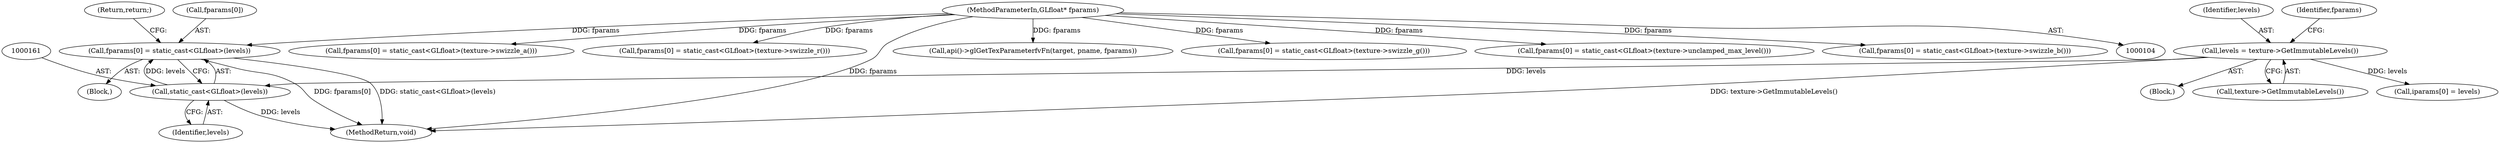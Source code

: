 digraph "0_Chrome_385508dc888ef15d272cdd2705b17996abc519d6@array" {
"1000156" [label="(Call,fparams[0] = static_cast<GLfloat>(levels))"];
"1000160" [label="(Call,static_cast<GLfloat>(levels))"];
"1000150" [label="(Call,levels = texture->GetImmutableLevels())"];
"1000107" [label="(MethodParameterIn,GLfloat* fparams)"];
"1000154" [label="(Identifier,fparams)"];
"1000148" [label="(Block,)"];
"1000155" [label="(Block,)"];
"1000170" [label="(Return,return;)"];
"1000270" [label="(Call,fparams[0] = static_cast<GLfloat>(texture->swizzle_a()))"];
"1000152" [label="(Call,texture->GetImmutableLevels())"];
"1000162" [label="(Identifier,levels)"];
"1000213" [label="(Call,fparams[0] = static_cast<GLfloat>(texture->swizzle_r()))"];
"1000151" [label="(Identifier,levels)"];
"1000107" [label="(MethodParameterIn,GLfloat* fparams)"];
"1000160" [label="(Call,static_cast<GLfloat>(levels))"];
"1000150" [label="(Call,levels = texture->GetImmutableLevels())"];
"1000290" [label="(Call,api()->glGetTexParameterfvFn(target, pname, fparams))"];
"1000232" [label="(Call,fparams[0] = static_cast<GLfloat>(texture->swizzle_g()))"];
"1000165" [label="(Call,iparams[0] = levels)"];
"1000156" [label="(Call,fparams[0] = static_cast<GLfloat>(levels))"];
"1000194" [label="(Call,fparams[0] = static_cast<GLfloat>(texture->unclamped_max_level()))"];
"1000157" [label="(Call,fparams[0])"];
"1000251" [label="(Call,fparams[0] = static_cast<GLfloat>(texture->swizzle_b()))"];
"1000300" [label="(MethodReturn,void)"];
"1000156" -> "1000155"  [label="AST: "];
"1000156" -> "1000160"  [label="CFG: "];
"1000157" -> "1000156"  [label="AST: "];
"1000160" -> "1000156"  [label="AST: "];
"1000170" -> "1000156"  [label="CFG: "];
"1000156" -> "1000300"  [label="DDG: fparams[0]"];
"1000156" -> "1000300"  [label="DDG: static_cast<GLfloat>(levels)"];
"1000160" -> "1000156"  [label="DDG: levels"];
"1000107" -> "1000156"  [label="DDG: fparams"];
"1000160" -> "1000162"  [label="CFG: "];
"1000161" -> "1000160"  [label="AST: "];
"1000162" -> "1000160"  [label="AST: "];
"1000160" -> "1000300"  [label="DDG: levels"];
"1000150" -> "1000160"  [label="DDG: levels"];
"1000150" -> "1000148"  [label="AST: "];
"1000150" -> "1000152"  [label="CFG: "];
"1000151" -> "1000150"  [label="AST: "];
"1000152" -> "1000150"  [label="AST: "];
"1000154" -> "1000150"  [label="CFG: "];
"1000150" -> "1000300"  [label="DDG: texture->GetImmutableLevels()"];
"1000150" -> "1000165"  [label="DDG: levels"];
"1000107" -> "1000104"  [label="AST: "];
"1000107" -> "1000300"  [label="DDG: fparams"];
"1000107" -> "1000194"  [label="DDG: fparams"];
"1000107" -> "1000213"  [label="DDG: fparams"];
"1000107" -> "1000232"  [label="DDG: fparams"];
"1000107" -> "1000251"  [label="DDG: fparams"];
"1000107" -> "1000270"  [label="DDG: fparams"];
"1000107" -> "1000290"  [label="DDG: fparams"];
}
